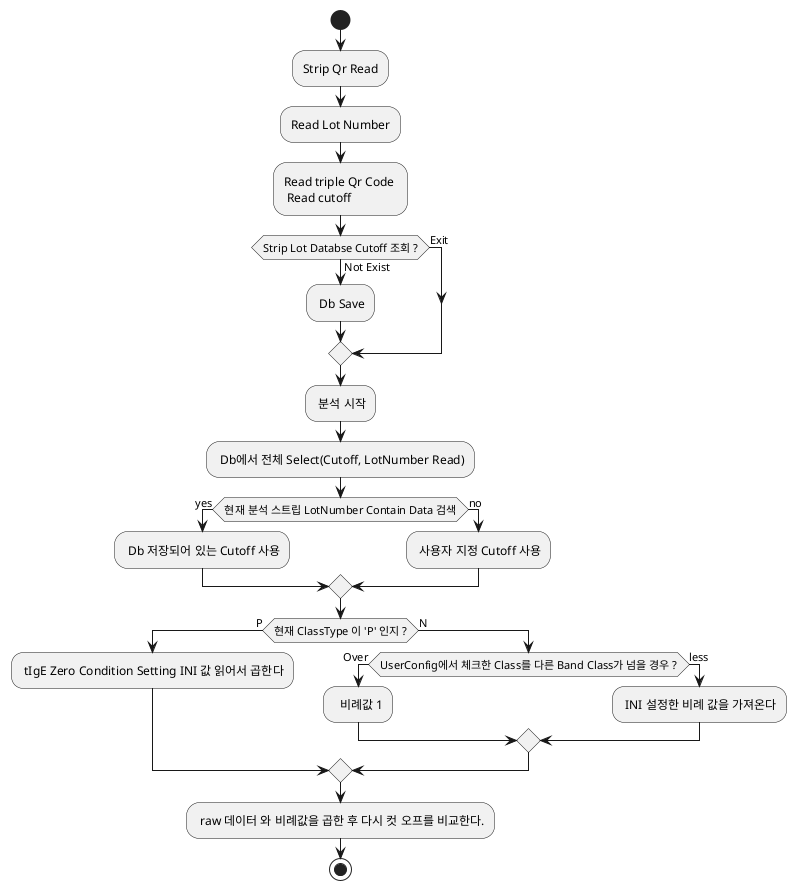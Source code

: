 @startuml
start
:Strip Qr Read;
:Read Lot Number;
:Read triple Qr Code \n Read cutoff;
if(Strip Lot Databse Cutoff 조회 ?) then (Not Exist)
: Db Save;
else (Exit)

endif
: 분석 시작;
: Db에서 전체 Select(Cutoff, LotNumber Read);
if(현재 분석 스트립 LotNumber Contain Data 검색) then (yes)
: Db 저장되어 있는 Cutoff 사용;
else (no)
: 사용자 지정 Cutoff 사용;
endif
if(현재 ClassType 이 'P' 인지 ?) then (P)
: tIgE Zero Condition Setting INI 값 읽어서 곱한다;
else (N)
    if(UserConfig에서 체크한 Class를 다른 Band Class가 넘을 경우 ?) then (Over)
    :  비례값 1;
    else (less)
    : INI 설정한 비례 값을 가져온다;
    endif
endif
: raw 데이터 와 비례값을 곱한 후 다시 컷 오프를 비교한다.;
stop
@enduml